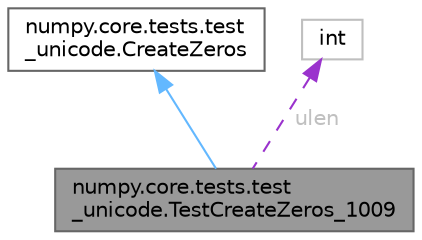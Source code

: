 digraph "numpy.core.tests.test_unicode.TestCreateZeros_1009"
{
 // LATEX_PDF_SIZE
  bgcolor="transparent";
  edge [fontname=Helvetica,fontsize=10,labelfontname=Helvetica,labelfontsize=10];
  node [fontname=Helvetica,fontsize=10,shape=box,height=0.2,width=0.4];
  Node1 [id="Node000001",label="numpy.core.tests.test\l_unicode.TestCreateZeros_1009",height=0.2,width=0.4,color="gray40", fillcolor="grey60", style="filled", fontcolor="black",tooltip=" "];
  Node2 -> Node1 [id="edge3_Node000001_Node000002",dir="back",color="steelblue1",style="solid",tooltip=" "];
  Node2 [id="Node000002",label="numpy.core.tests.test\l_unicode.CreateZeros",height=0.2,width=0.4,color="gray40", fillcolor="white", style="filled",URL="$d0/dec/classnumpy_1_1core_1_1tests_1_1test__unicode_1_1CreateZeros.html",tooltip="Creation tests."];
  Node3 -> Node1 [id="edge4_Node000001_Node000003",dir="back",color="darkorchid3",style="dashed",tooltip=" ",label=" ulen",fontcolor="grey" ];
  Node3 [id="Node000003",label="int",height=0.2,width=0.4,color="grey75", fillcolor="white", style="filled",tooltip=" "];
}
